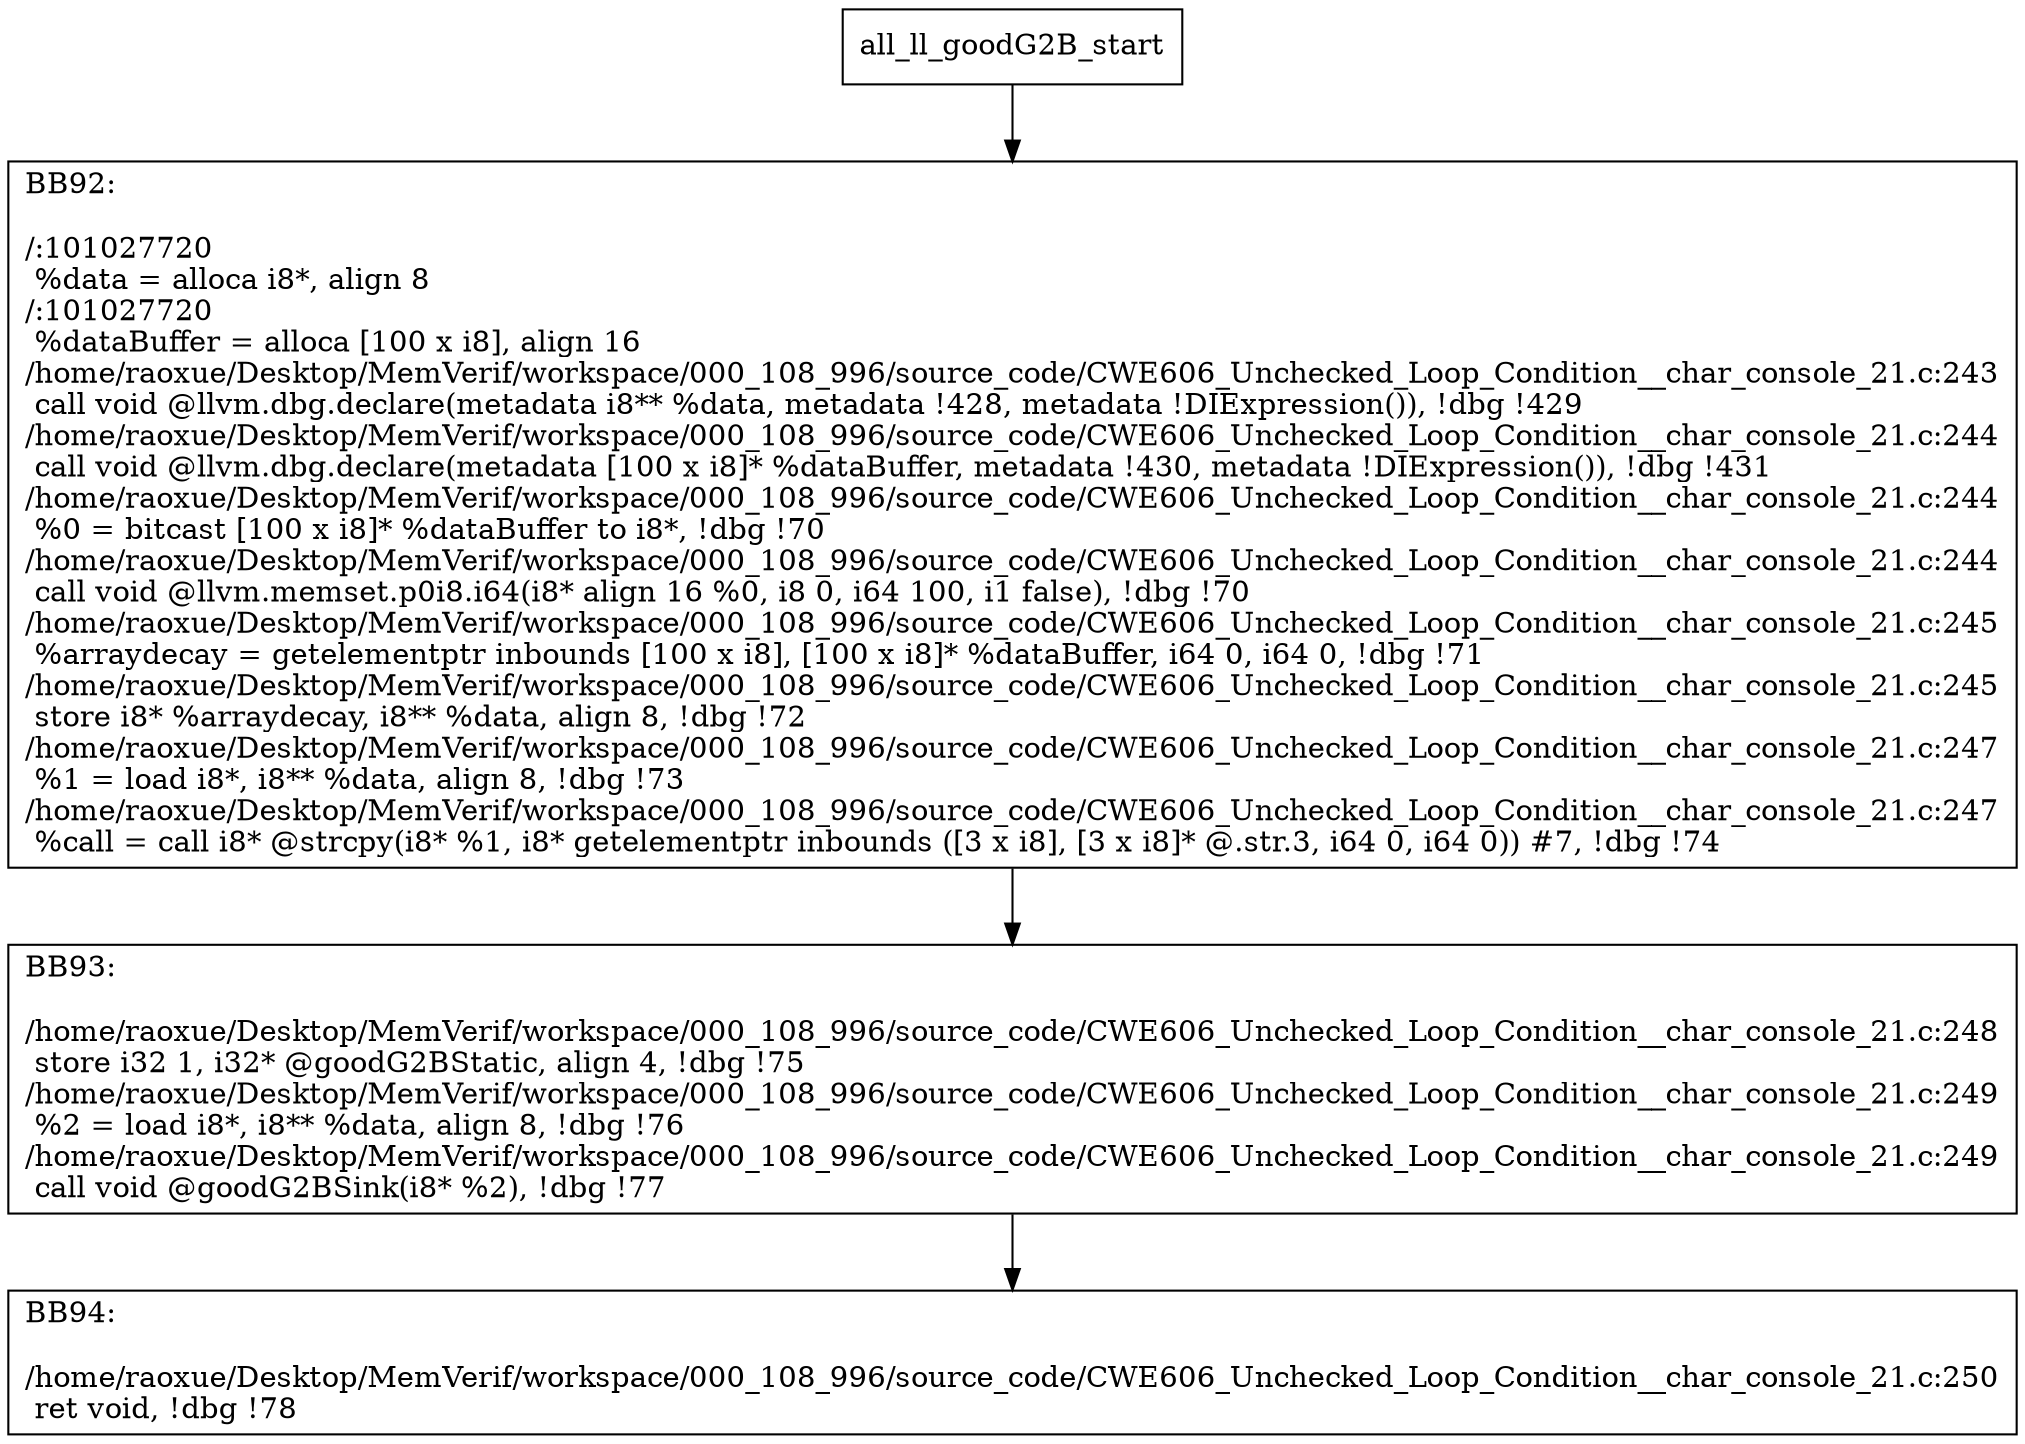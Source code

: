 digraph "CFG for'all_ll_goodG2B' function" {
	BBall_ll_goodG2B_start[shape=record,label="{all_ll_goodG2B_start}"];
	BBall_ll_goodG2B_start-> all_ll_goodG2BBB92;
	all_ll_goodG2BBB92 [shape=record, label="{BB92:\l\l/:101027720\l
  %data = alloca i8*, align 8\l
/:101027720\l
  %dataBuffer = alloca [100 x i8], align 16\l
/home/raoxue/Desktop/MemVerif/workspace/000_108_996/source_code/CWE606_Unchecked_Loop_Condition__char_console_21.c:243\l
  call void @llvm.dbg.declare(metadata i8** %data, metadata !428, metadata !DIExpression()), !dbg !429\l
/home/raoxue/Desktop/MemVerif/workspace/000_108_996/source_code/CWE606_Unchecked_Loop_Condition__char_console_21.c:244\l
  call void @llvm.dbg.declare(metadata [100 x i8]* %dataBuffer, metadata !430, metadata !DIExpression()), !dbg !431\l
/home/raoxue/Desktop/MemVerif/workspace/000_108_996/source_code/CWE606_Unchecked_Loop_Condition__char_console_21.c:244\l
  %0 = bitcast [100 x i8]* %dataBuffer to i8*, !dbg !70\l
/home/raoxue/Desktop/MemVerif/workspace/000_108_996/source_code/CWE606_Unchecked_Loop_Condition__char_console_21.c:244\l
  call void @llvm.memset.p0i8.i64(i8* align 16 %0, i8 0, i64 100, i1 false), !dbg !70\l
/home/raoxue/Desktop/MemVerif/workspace/000_108_996/source_code/CWE606_Unchecked_Loop_Condition__char_console_21.c:245\l
  %arraydecay = getelementptr inbounds [100 x i8], [100 x i8]* %dataBuffer, i64 0, i64 0, !dbg !71\l
/home/raoxue/Desktop/MemVerif/workspace/000_108_996/source_code/CWE606_Unchecked_Loop_Condition__char_console_21.c:245\l
  store i8* %arraydecay, i8** %data, align 8, !dbg !72\l
/home/raoxue/Desktop/MemVerif/workspace/000_108_996/source_code/CWE606_Unchecked_Loop_Condition__char_console_21.c:247\l
  %1 = load i8*, i8** %data, align 8, !dbg !73\l
/home/raoxue/Desktop/MemVerif/workspace/000_108_996/source_code/CWE606_Unchecked_Loop_Condition__char_console_21.c:247\l
  %call = call i8* @strcpy(i8* %1, i8* getelementptr inbounds ([3 x i8], [3 x i8]* @.str.3, i64 0, i64 0)) #7, !dbg !74\l
}"];
	all_ll_goodG2BBB92-> all_ll_goodG2BBB93;
	all_ll_goodG2BBB93 [shape=record, label="{BB93:\l\l/home/raoxue/Desktop/MemVerif/workspace/000_108_996/source_code/CWE606_Unchecked_Loop_Condition__char_console_21.c:248\l
  store i32 1, i32* @goodG2BStatic, align 4, !dbg !75\l
/home/raoxue/Desktop/MemVerif/workspace/000_108_996/source_code/CWE606_Unchecked_Loop_Condition__char_console_21.c:249\l
  %2 = load i8*, i8** %data, align 8, !dbg !76\l
/home/raoxue/Desktop/MemVerif/workspace/000_108_996/source_code/CWE606_Unchecked_Loop_Condition__char_console_21.c:249\l
  call void @goodG2BSink(i8* %2), !dbg !77\l
}"];
	all_ll_goodG2BBB93-> all_ll_goodG2BBB94;
	all_ll_goodG2BBB94 [shape=record, label="{BB94:\l\l/home/raoxue/Desktop/MemVerif/workspace/000_108_996/source_code/CWE606_Unchecked_Loop_Condition__char_console_21.c:250\l
  ret void, !dbg !78\l
}"];
}
